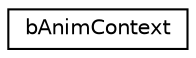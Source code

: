 digraph G
{
  edge [fontname="Helvetica",fontsize="10",labelfontname="Helvetica",labelfontsize="10"];
  node [fontname="Helvetica",fontsize="10",shape=record];
  rankdir=LR;
  Node1 [label="bAnimContext",height=0.2,width=0.4,color="black", fillcolor="white", style="filled",URL="$d6/dca/structbAnimContext.html"];
}
